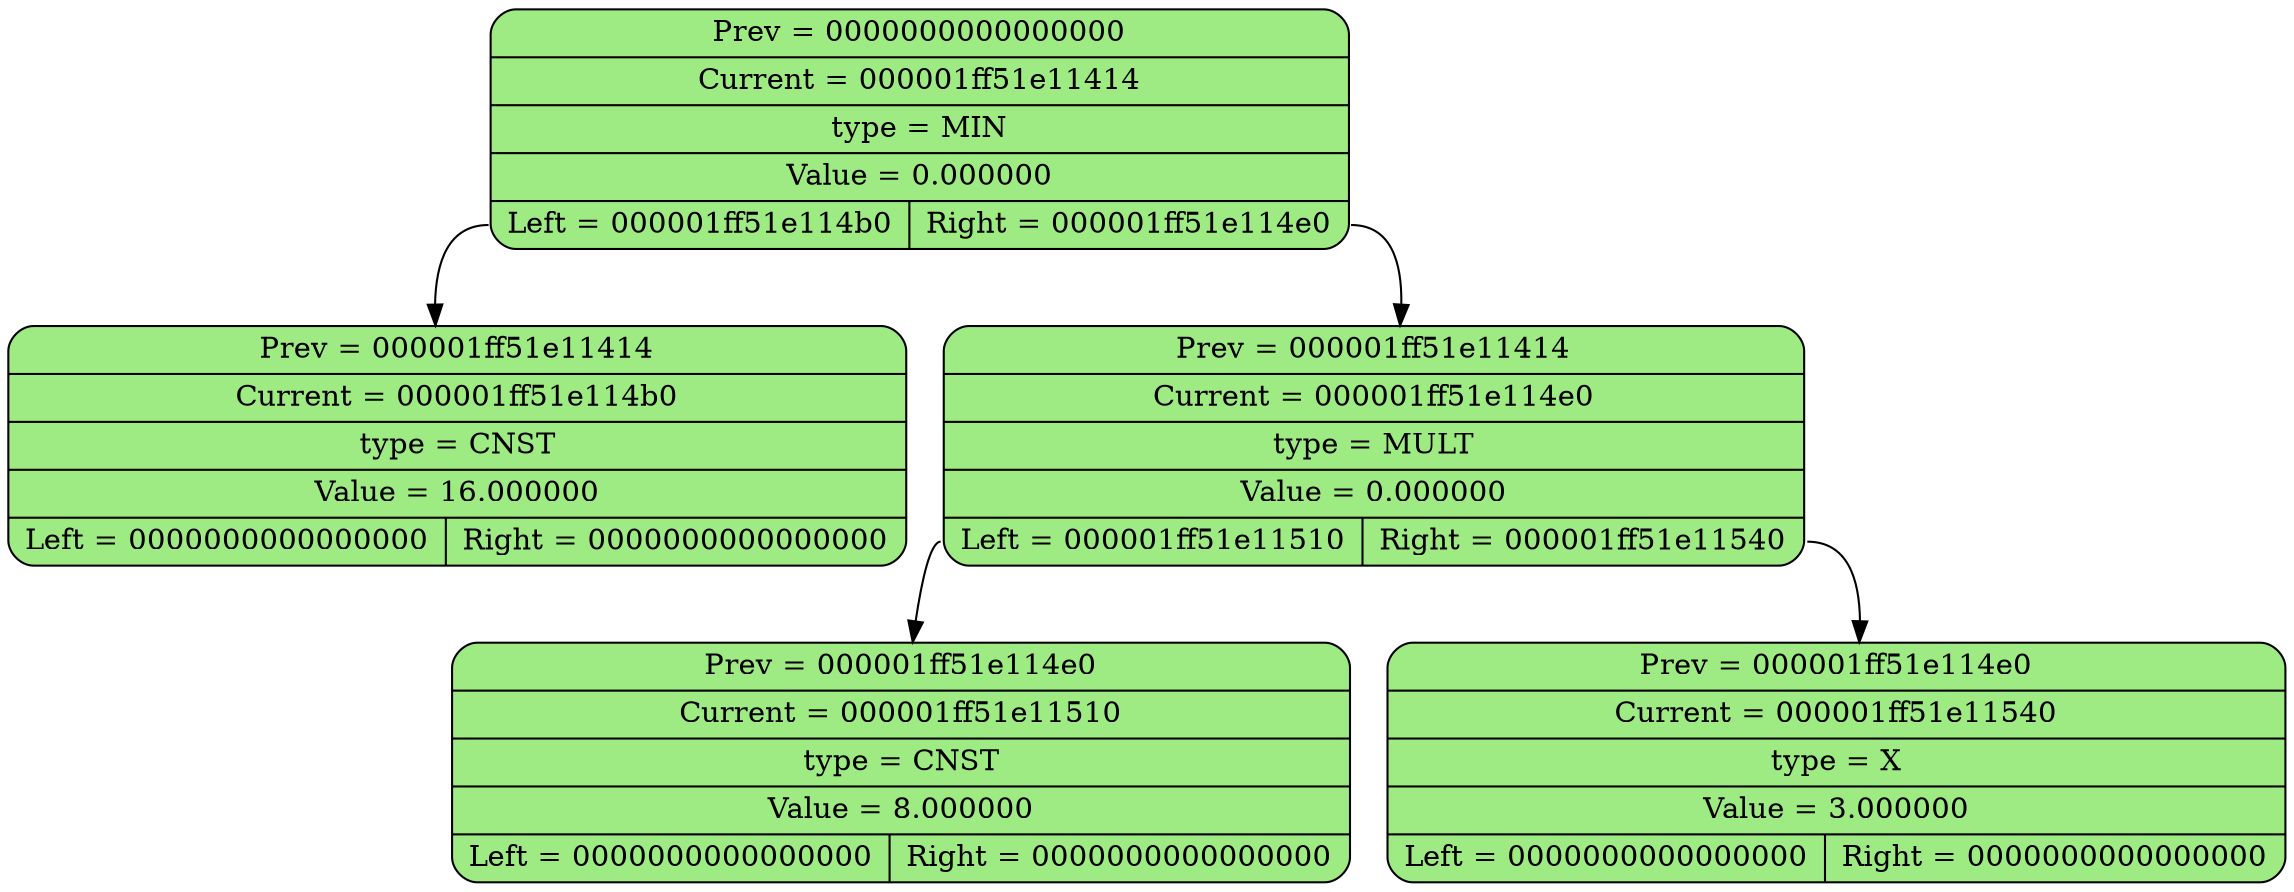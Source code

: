 digraph List_10 {
	graph [dpi = 100];
	rankdir = TB
	"Nod_0" [shape = "Mrecord", style = "filled", fillcolor = "#9feb83", label = "{ <prev> Prev = 0000000000000000 | Current = 000001ff51e11414 | type = MIN | Value = 0.000000 |{ <left> Left = 000001ff51e114b0 | <right> Right = 000001ff51e114e0} }"]
	"Nod_1" [shape = "Mrecord", style = "filled", fillcolor = "#9feb83", label = "{ <prev> Prev = 000001ff51e11414 | Current = 000001ff51e114b0 | type = CNST | Value = 16.000000 |{ <left> Left = 0000000000000000 | <right> Right = 0000000000000000} }"]
	"Nod_2" [shape = "Mrecord", style = "filled", fillcolor = "#9feb83", label = "{ <prev> Prev = 000001ff51e11414 | Current = 000001ff51e114e0 | type = MULT | Value = 0.000000 |{ <left> Left = 000001ff51e11510 | <right> Right = 000001ff51e11540} }"]
	"Nod_3" [shape = "Mrecord", style = "filled", fillcolor = "#9feb83", label = "{ <prev> Prev = 000001ff51e114e0 | Current = 000001ff51e11510 | type = CNST | Value = 8.000000 |{ <left> Left = 0000000000000000 | <right> Right = 0000000000000000} }"]
	"Nod_4" [shape = "Mrecord", style = "filled", fillcolor = "#9feb83", label = "{ <prev> Prev = 000001ff51e114e0 | Current = 000001ff51e11540 | type = X | Value = 3.000000 |{ <left> Left = 0000000000000000 | <right> Right = 0000000000000000} }"]
	{ rank = same;  Nod_0; }
	{ rank = same;  Nod_1;  Nod_2; }
	{ rank = same;  Nod_3;  Nod_4; }
	"Nod_0":left -> "Nod_1";
	"Nod_0":right -> "Nod_2";
	"Nod_2":left -> "Nod_3";
	"Nod_2":right -> "Nod_4";
}